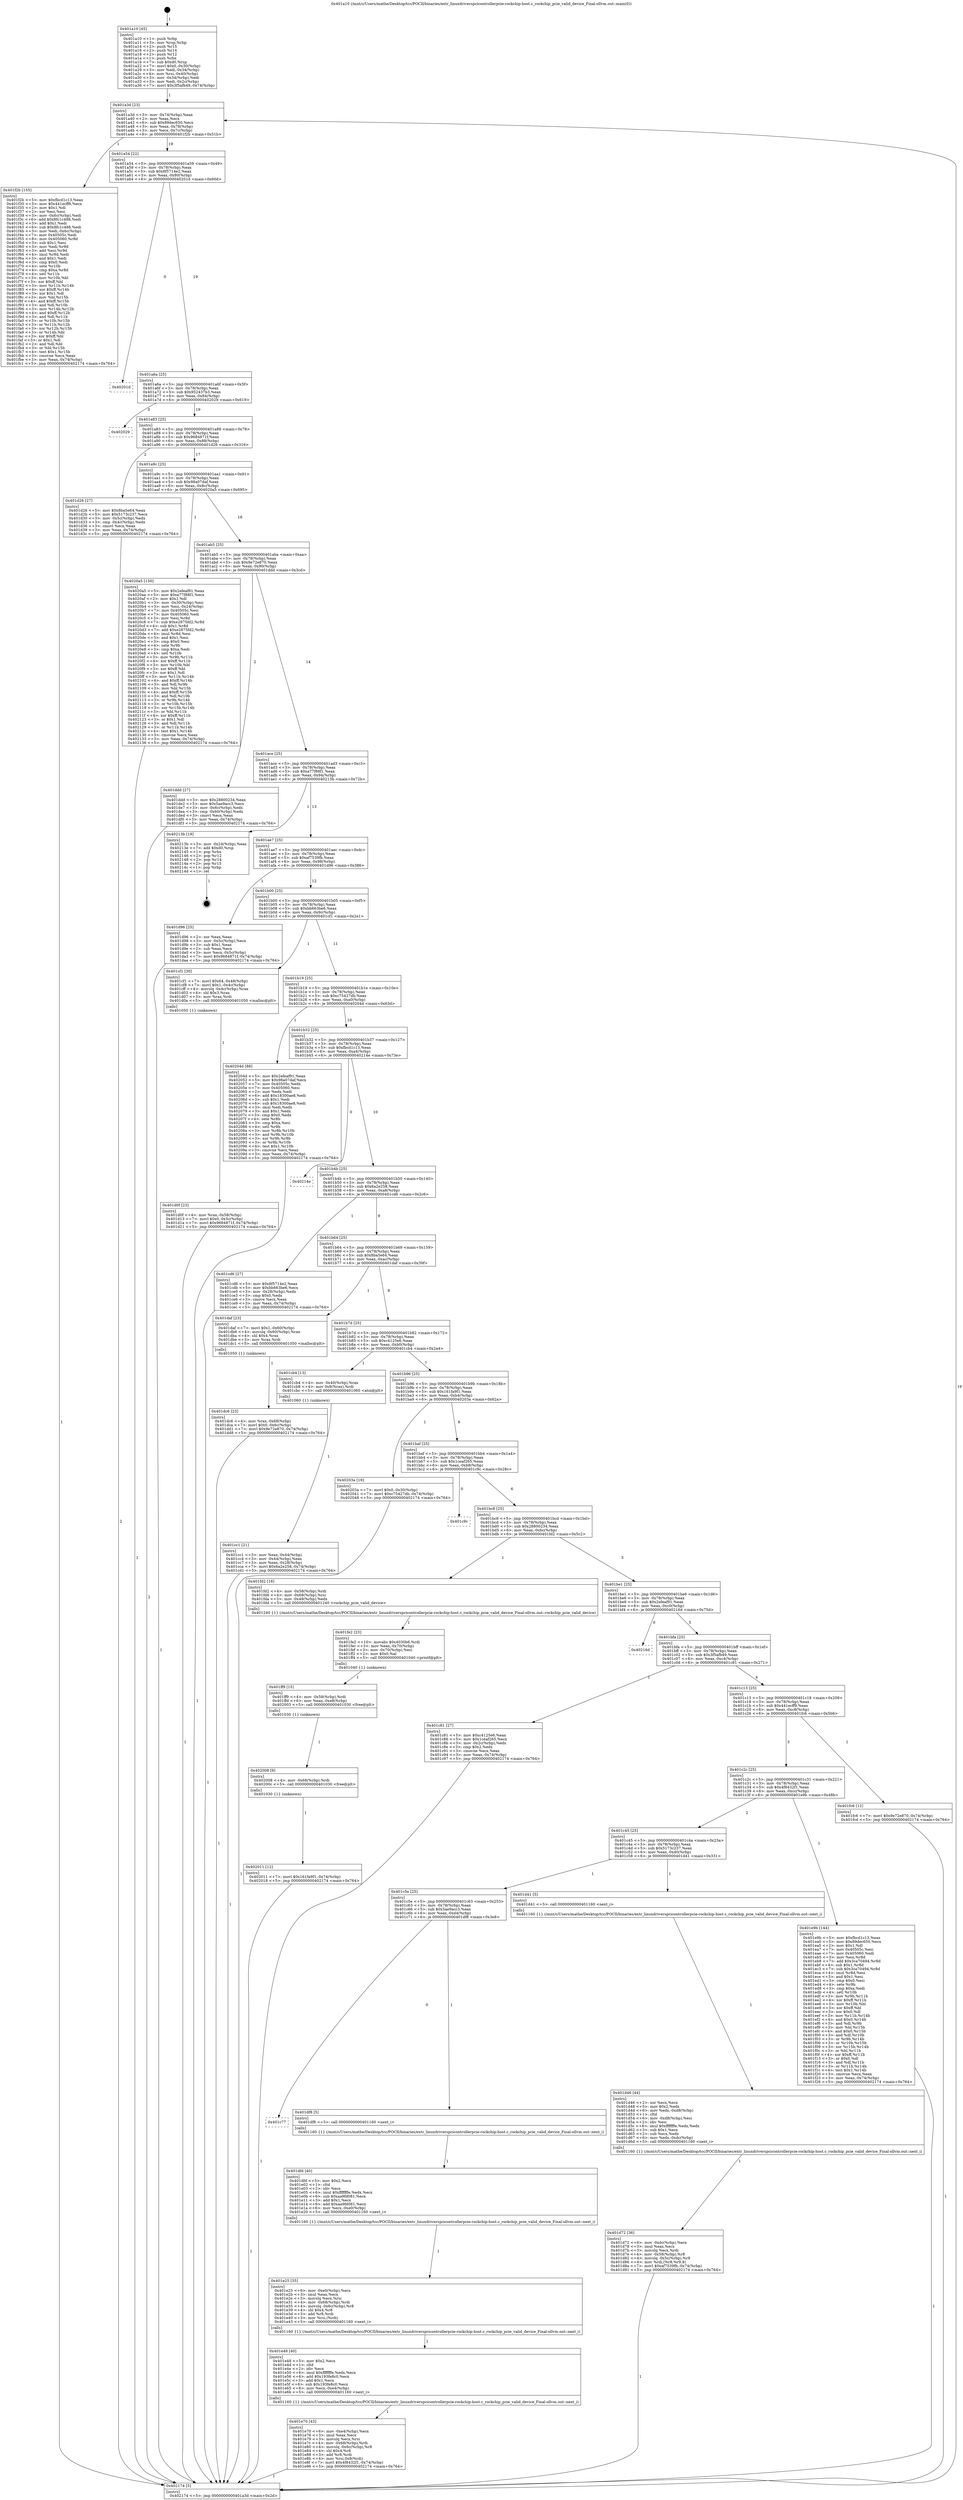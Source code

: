 digraph "0x401a10" {
  label = "0x401a10 (/mnt/c/Users/mathe/Desktop/tcc/POCII/binaries/extr_linuxdriverspcicontrollerpcie-rockchip-host.c_rockchip_pcie_valid_device_Final-ollvm.out::main(0))"
  labelloc = "t"
  node[shape=record]

  Entry [label="",width=0.3,height=0.3,shape=circle,fillcolor=black,style=filled]
  "0x401a3d" [label="{
     0x401a3d [23]\l
     | [instrs]\l
     &nbsp;&nbsp;0x401a3d \<+3\>: mov -0x74(%rbp),%eax\l
     &nbsp;&nbsp;0x401a40 \<+2\>: mov %eax,%ecx\l
     &nbsp;&nbsp;0x401a42 \<+6\>: sub $0x89dec650,%ecx\l
     &nbsp;&nbsp;0x401a48 \<+3\>: mov %eax,-0x78(%rbp)\l
     &nbsp;&nbsp;0x401a4b \<+3\>: mov %ecx,-0x7c(%rbp)\l
     &nbsp;&nbsp;0x401a4e \<+6\>: je 0000000000401f2b \<main+0x51b\>\l
  }"]
  "0x401f2b" [label="{
     0x401f2b [155]\l
     | [instrs]\l
     &nbsp;&nbsp;0x401f2b \<+5\>: mov $0xfbcd1c13,%eax\l
     &nbsp;&nbsp;0x401f30 \<+5\>: mov $0x441ecff9,%ecx\l
     &nbsp;&nbsp;0x401f35 \<+2\>: mov $0x1,%dl\l
     &nbsp;&nbsp;0x401f37 \<+2\>: xor %esi,%esi\l
     &nbsp;&nbsp;0x401f39 \<+3\>: mov -0x6c(%rbp),%edi\l
     &nbsp;&nbsp;0x401f3c \<+6\>: add $0x8fc1c488,%edi\l
     &nbsp;&nbsp;0x401f42 \<+3\>: add $0x1,%edi\l
     &nbsp;&nbsp;0x401f45 \<+6\>: sub $0x8fc1c488,%edi\l
     &nbsp;&nbsp;0x401f4b \<+3\>: mov %edi,-0x6c(%rbp)\l
     &nbsp;&nbsp;0x401f4e \<+7\>: mov 0x40505c,%edi\l
     &nbsp;&nbsp;0x401f55 \<+8\>: mov 0x405060,%r8d\l
     &nbsp;&nbsp;0x401f5d \<+3\>: sub $0x1,%esi\l
     &nbsp;&nbsp;0x401f60 \<+3\>: mov %edi,%r9d\l
     &nbsp;&nbsp;0x401f63 \<+3\>: add %esi,%r9d\l
     &nbsp;&nbsp;0x401f66 \<+4\>: imul %r9d,%edi\l
     &nbsp;&nbsp;0x401f6a \<+3\>: and $0x1,%edi\l
     &nbsp;&nbsp;0x401f6d \<+3\>: cmp $0x0,%edi\l
     &nbsp;&nbsp;0x401f70 \<+4\>: sete %r10b\l
     &nbsp;&nbsp;0x401f74 \<+4\>: cmp $0xa,%r8d\l
     &nbsp;&nbsp;0x401f78 \<+4\>: setl %r11b\l
     &nbsp;&nbsp;0x401f7c \<+3\>: mov %r10b,%bl\l
     &nbsp;&nbsp;0x401f7f \<+3\>: xor $0xff,%bl\l
     &nbsp;&nbsp;0x401f82 \<+3\>: mov %r11b,%r14b\l
     &nbsp;&nbsp;0x401f85 \<+4\>: xor $0xff,%r14b\l
     &nbsp;&nbsp;0x401f89 \<+3\>: xor $0x1,%dl\l
     &nbsp;&nbsp;0x401f8c \<+3\>: mov %bl,%r15b\l
     &nbsp;&nbsp;0x401f8f \<+4\>: and $0xff,%r15b\l
     &nbsp;&nbsp;0x401f93 \<+3\>: and %dl,%r10b\l
     &nbsp;&nbsp;0x401f96 \<+3\>: mov %r14b,%r12b\l
     &nbsp;&nbsp;0x401f99 \<+4\>: and $0xff,%r12b\l
     &nbsp;&nbsp;0x401f9d \<+3\>: and %dl,%r11b\l
     &nbsp;&nbsp;0x401fa0 \<+3\>: or %r10b,%r15b\l
     &nbsp;&nbsp;0x401fa3 \<+3\>: or %r11b,%r12b\l
     &nbsp;&nbsp;0x401fa6 \<+3\>: xor %r12b,%r15b\l
     &nbsp;&nbsp;0x401fa9 \<+3\>: or %r14b,%bl\l
     &nbsp;&nbsp;0x401fac \<+3\>: xor $0xff,%bl\l
     &nbsp;&nbsp;0x401faf \<+3\>: or $0x1,%dl\l
     &nbsp;&nbsp;0x401fb2 \<+2\>: and %dl,%bl\l
     &nbsp;&nbsp;0x401fb4 \<+3\>: or %bl,%r15b\l
     &nbsp;&nbsp;0x401fb7 \<+4\>: test $0x1,%r15b\l
     &nbsp;&nbsp;0x401fbb \<+3\>: cmovne %ecx,%eax\l
     &nbsp;&nbsp;0x401fbe \<+3\>: mov %eax,-0x74(%rbp)\l
     &nbsp;&nbsp;0x401fc1 \<+5\>: jmp 0000000000402174 \<main+0x764\>\l
  }"]
  "0x401a54" [label="{
     0x401a54 [22]\l
     | [instrs]\l
     &nbsp;&nbsp;0x401a54 \<+5\>: jmp 0000000000401a59 \<main+0x49\>\l
     &nbsp;&nbsp;0x401a59 \<+3\>: mov -0x78(%rbp),%eax\l
     &nbsp;&nbsp;0x401a5c \<+5\>: sub $0x8f5714e2,%eax\l
     &nbsp;&nbsp;0x401a61 \<+3\>: mov %eax,-0x80(%rbp)\l
     &nbsp;&nbsp;0x401a64 \<+6\>: je 000000000040201d \<main+0x60d\>\l
  }"]
  Exit [label="",width=0.3,height=0.3,shape=circle,fillcolor=black,style=filled,peripheries=2]
  "0x40201d" [label="{
     0x40201d\l
  }", style=dashed]
  "0x401a6a" [label="{
     0x401a6a [25]\l
     | [instrs]\l
     &nbsp;&nbsp;0x401a6a \<+5\>: jmp 0000000000401a6f \<main+0x5f\>\l
     &nbsp;&nbsp;0x401a6f \<+3\>: mov -0x78(%rbp),%eax\l
     &nbsp;&nbsp;0x401a72 \<+5\>: sub $0x952437b3,%eax\l
     &nbsp;&nbsp;0x401a77 \<+6\>: mov %eax,-0x84(%rbp)\l
     &nbsp;&nbsp;0x401a7d \<+6\>: je 0000000000402029 \<main+0x619\>\l
  }"]
  "0x402011" [label="{
     0x402011 [12]\l
     | [instrs]\l
     &nbsp;&nbsp;0x402011 \<+7\>: movl $0x161fa9f1,-0x74(%rbp)\l
     &nbsp;&nbsp;0x402018 \<+5\>: jmp 0000000000402174 \<main+0x764\>\l
  }"]
  "0x402029" [label="{
     0x402029\l
  }", style=dashed]
  "0x401a83" [label="{
     0x401a83 [25]\l
     | [instrs]\l
     &nbsp;&nbsp;0x401a83 \<+5\>: jmp 0000000000401a88 \<main+0x78\>\l
     &nbsp;&nbsp;0x401a88 \<+3\>: mov -0x78(%rbp),%eax\l
     &nbsp;&nbsp;0x401a8b \<+5\>: sub $0x9684871f,%eax\l
     &nbsp;&nbsp;0x401a90 \<+6\>: mov %eax,-0x88(%rbp)\l
     &nbsp;&nbsp;0x401a96 \<+6\>: je 0000000000401d26 \<main+0x316\>\l
  }"]
  "0x402008" [label="{
     0x402008 [9]\l
     | [instrs]\l
     &nbsp;&nbsp;0x402008 \<+4\>: mov -0x68(%rbp),%rdi\l
     &nbsp;&nbsp;0x40200c \<+5\>: call 0000000000401030 \<free@plt\>\l
     | [calls]\l
     &nbsp;&nbsp;0x401030 \{1\} (unknown)\l
  }"]
  "0x401d26" [label="{
     0x401d26 [27]\l
     | [instrs]\l
     &nbsp;&nbsp;0x401d26 \<+5\>: mov $0x8ba5e64,%eax\l
     &nbsp;&nbsp;0x401d2b \<+5\>: mov $0x5173c237,%ecx\l
     &nbsp;&nbsp;0x401d30 \<+3\>: mov -0x5c(%rbp),%edx\l
     &nbsp;&nbsp;0x401d33 \<+3\>: cmp -0x4c(%rbp),%edx\l
     &nbsp;&nbsp;0x401d36 \<+3\>: cmovl %ecx,%eax\l
     &nbsp;&nbsp;0x401d39 \<+3\>: mov %eax,-0x74(%rbp)\l
     &nbsp;&nbsp;0x401d3c \<+5\>: jmp 0000000000402174 \<main+0x764\>\l
  }"]
  "0x401a9c" [label="{
     0x401a9c [25]\l
     | [instrs]\l
     &nbsp;&nbsp;0x401a9c \<+5\>: jmp 0000000000401aa1 \<main+0x91\>\l
     &nbsp;&nbsp;0x401aa1 \<+3\>: mov -0x78(%rbp),%eax\l
     &nbsp;&nbsp;0x401aa4 \<+5\>: sub $0x98a07daf,%eax\l
     &nbsp;&nbsp;0x401aa9 \<+6\>: mov %eax,-0x8c(%rbp)\l
     &nbsp;&nbsp;0x401aaf \<+6\>: je 00000000004020a5 \<main+0x695\>\l
  }"]
  "0x401ff9" [label="{
     0x401ff9 [15]\l
     | [instrs]\l
     &nbsp;&nbsp;0x401ff9 \<+4\>: mov -0x58(%rbp),%rdi\l
     &nbsp;&nbsp;0x401ffd \<+6\>: mov %eax,-0xe8(%rbp)\l
     &nbsp;&nbsp;0x402003 \<+5\>: call 0000000000401030 \<free@plt\>\l
     | [calls]\l
     &nbsp;&nbsp;0x401030 \{1\} (unknown)\l
  }"]
  "0x4020a5" [label="{
     0x4020a5 [150]\l
     | [instrs]\l
     &nbsp;&nbsp;0x4020a5 \<+5\>: mov $0x2efeaf91,%eax\l
     &nbsp;&nbsp;0x4020aa \<+5\>: mov $0xa77f88f1,%ecx\l
     &nbsp;&nbsp;0x4020af \<+2\>: mov $0x1,%dl\l
     &nbsp;&nbsp;0x4020b1 \<+3\>: mov -0x30(%rbp),%esi\l
     &nbsp;&nbsp;0x4020b4 \<+3\>: mov %esi,-0x24(%rbp)\l
     &nbsp;&nbsp;0x4020b7 \<+7\>: mov 0x40505c,%esi\l
     &nbsp;&nbsp;0x4020be \<+7\>: mov 0x405060,%edi\l
     &nbsp;&nbsp;0x4020c5 \<+3\>: mov %esi,%r8d\l
     &nbsp;&nbsp;0x4020c8 \<+7\>: sub $0xe2875fd2,%r8d\l
     &nbsp;&nbsp;0x4020cf \<+4\>: sub $0x1,%r8d\l
     &nbsp;&nbsp;0x4020d3 \<+7\>: add $0xe2875fd2,%r8d\l
     &nbsp;&nbsp;0x4020da \<+4\>: imul %r8d,%esi\l
     &nbsp;&nbsp;0x4020de \<+3\>: and $0x1,%esi\l
     &nbsp;&nbsp;0x4020e1 \<+3\>: cmp $0x0,%esi\l
     &nbsp;&nbsp;0x4020e4 \<+4\>: sete %r9b\l
     &nbsp;&nbsp;0x4020e8 \<+3\>: cmp $0xa,%edi\l
     &nbsp;&nbsp;0x4020eb \<+4\>: setl %r10b\l
     &nbsp;&nbsp;0x4020ef \<+3\>: mov %r9b,%r11b\l
     &nbsp;&nbsp;0x4020f2 \<+4\>: xor $0xff,%r11b\l
     &nbsp;&nbsp;0x4020f6 \<+3\>: mov %r10b,%bl\l
     &nbsp;&nbsp;0x4020f9 \<+3\>: xor $0xff,%bl\l
     &nbsp;&nbsp;0x4020fc \<+3\>: xor $0x1,%dl\l
     &nbsp;&nbsp;0x4020ff \<+3\>: mov %r11b,%r14b\l
     &nbsp;&nbsp;0x402102 \<+4\>: and $0xff,%r14b\l
     &nbsp;&nbsp;0x402106 \<+3\>: and %dl,%r9b\l
     &nbsp;&nbsp;0x402109 \<+3\>: mov %bl,%r15b\l
     &nbsp;&nbsp;0x40210c \<+4\>: and $0xff,%r15b\l
     &nbsp;&nbsp;0x402110 \<+3\>: and %dl,%r10b\l
     &nbsp;&nbsp;0x402113 \<+3\>: or %r9b,%r14b\l
     &nbsp;&nbsp;0x402116 \<+3\>: or %r10b,%r15b\l
     &nbsp;&nbsp;0x402119 \<+3\>: xor %r15b,%r14b\l
     &nbsp;&nbsp;0x40211c \<+3\>: or %bl,%r11b\l
     &nbsp;&nbsp;0x40211f \<+4\>: xor $0xff,%r11b\l
     &nbsp;&nbsp;0x402123 \<+3\>: or $0x1,%dl\l
     &nbsp;&nbsp;0x402126 \<+3\>: and %dl,%r11b\l
     &nbsp;&nbsp;0x402129 \<+3\>: or %r11b,%r14b\l
     &nbsp;&nbsp;0x40212c \<+4\>: test $0x1,%r14b\l
     &nbsp;&nbsp;0x402130 \<+3\>: cmovne %ecx,%eax\l
     &nbsp;&nbsp;0x402133 \<+3\>: mov %eax,-0x74(%rbp)\l
     &nbsp;&nbsp;0x402136 \<+5\>: jmp 0000000000402174 \<main+0x764\>\l
  }"]
  "0x401ab5" [label="{
     0x401ab5 [25]\l
     | [instrs]\l
     &nbsp;&nbsp;0x401ab5 \<+5\>: jmp 0000000000401aba \<main+0xaa\>\l
     &nbsp;&nbsp;0x401aba \<+3\>: mov -0x78(%rbp),%eax\l
     &nbsp;&nbsp;0x401abd \<+5\>: sub $0x9e72e870,%eax\l
     &nbsp;&nbsp;0x401ac2 \<+6\>: mov %eax,-0x90(%rbp)\l
     &nbsp;&nbsp;0x401ac8 \<+6\>: je 0000000000401ddd \<main+0x3cd\>\l
  }"]
  "0x401fe2" [label="{
     0x401fe2 [23]\l
     | [instrs]\l
     &nbsp;&nbsp;0x401fe2 \<+10\>: movabs $0x4030b6,%rdi\l
     &nbsp;&nbsp;0x401fec \<+3\>: mov %eax,-0x70(%rbp)\l
     &nbsp;&nbsp;0x401fef \<+3\>: mov -0x70(%rbp),%esi\l
     &nbsp;&nbsp;0x401ff2 \<+2\>: mov $0x0,%al\l
     &nbsp;&nbsp;0x401ff4 \<+5\>: call 0000000000401040 \<printf@plt\>\l
     | [calls]\l
     &nbsp;&nbsp;0x401040 \{1\} (unknown)\l
  }"]
  "0x401ddd" [label="{
     0x401ddd [27]\l
     | [instrs]\l
     &nbsp;&nbsp;0x401ddd \<+5\>: mov $0x28800234,%eax\l
     &nbsp;&nbsp;0x401de2 \<+5\>: mov $0x5ae9acc3,%ecx\l
     &nbsp;&nbsp;0x401de7 \<+3\>: mov -0x6c(%rbp),%edx\l
     &nbsp;&nbsp;0x401dea \<+3\>: cmp -0x60(%rbp),%edx\l
     &nbsp;&nbsp;0x401ded \<+3\>: cmovl %ecx,%eax\l
     &nbsp;&nbsp;0x401df0 \<+3\>: mov %eax,-0x74(%rbp)\l
     &nbsp;&nbsp;0x401df3 \<+5\>: jmp 0000000000402174 \<main+0x764\>\l
  }"]
  "0x401ace" [label="{
     0x401ace [25]\l
     | [instrs]\l
     &nbsp;&nbsp;0x401ace \<+5\>: jmp 0000000000401ad3 \<main+0xc3\>\l
     &nbsp;&nbsp;0x401ad3 \<+3\>: mov -0x78(%rbp),%eax\l
     &nbsp;&nbsp;0x401ad6 \<+5\>: sub $0xa77f88f1,%eax\l
     &nbsp;&nbsp;0x401adb \<+6\>: mov %eax,-0x94(%rbp)\l
     &nbsp;&nbsp;0x401ae1 \<+6\>: je 000000000040213b \<main+0x72b\>\l
  }"]
  "0x401e70" [label="{
     0x401e70 [43]\l
     | [instrs]\l
     &nbsp;&nbsp;0x401e70 \<+6\>: mov -0xe4(%rbp),%ecx\l
     &nbsp;&nbsp;0x401e76 \<+3\>: imul %eax,%ecx\l
     &nbsp;&nbsp;0x401e79 \<+3\>: movslq %ecx,%rsi\l
     &nbsp;&nbsp;0x401e7c \<+4\>: mov -0x68(%rbp),%rdi\l
     &nbsp;&nbsp;0x401e80 \<+4\>: movslq -0x6c(%rbp),%r8\l
     &nbsp;&nbsp;0x401e84 \<+4\>: shl $0x4,%r8\l
     &nbsp;&nbsp;0x401e88 \<+3\>: add %r8,%rdi\l
     &nbsp;&nbsp;0x401e8b \<+4\>: mov %rsi,0x8(%rdi)\l
     &nbsp;&nbsp;0x401e8f \<+7\>: movl $0x4f8432f1,-0x74(%rbp)\l
     &nbsp;&nbsp;0x401e96 \<+5\>: jmp 0000000000402174 \<main+0x764\>\l
  }"]
  "0x40213b" [label="{
     0x40213b [19]\l
     | [instrs]\l
     &nbsp;&nbsp;0x40213b \<+3\>: mov -0x24(%rbp),%eax\l
     &nbsp;&nbsp;0x40213e \<+7\>: add $0xd0,%rsp\l
     &nbsp;&nbsp;0x402145 \<+1\>: pop %rbx\l
     &nbsp;&nbsp;0x402146 \<+2\>: pop %r12\l
     &nbsp;&nbsp;0x402148 \<+2\>: pop %r14\l
     &nbsp;&nbsp;0x40214a \<+2\>: pop %r15\l
     &nbsp;&nbsp;0x40214c \<+1\>: pop %rbp\l
     &nbsp;&nbsp;0x40214d \<+1\>: ret\l
  }"]
  "0x401ae7" [label="{
     0x401ae7 [25]\l
     | [instrs]\l
     &nbsp;&nbsp;0x401ae7 \<+5\>: jmp 0000000000401aec \<main+0xdc\>\l
     &nbsp;&nbsp;0x401aec \<+3\>: mov -0x78(%rbp),%eax\l
     &nbsp;&nbsp;0x401aef \<+5\>: sub $0xaf7539fb,%eax\l
     &nbsp;&nbsp;0x401af4 \<+6\>: mov %eax,-0x98(%rbp)\l
     &nbsp;&nbsp;0x401afa \<+6\>: je 0000000000401d96 \<main+0x386\>\l
  }"]
  "0x401e48" [label="{
     0x401e48 [40]\l
     | [instrs]\l
     &nbsp;&nbsp;0x401e48 \<+5\>: mov $0x2,%ecx\l
     &nbsp;&nbsp;0x401e4d \<+1\>: cltd\l
     &nbsp;&nbsp;0x401e4e \<+2\>: idiv %ecx\l
     &nbsp;&nbsp;0x401e50 \<+6\>: imul $0xfffffffe,%edx,%ecx\l
     &nbsp;&nbsp;0x401e56 \<+6\>: add $0x193fe8c0,%ecx\l
     &nbsp;&nbsp;0x401e5c \<+3\>: add $0x1,%ecx\l
     &nbsp;&nbsp;0x401e5f \<+6\>: sub $0x193fe8c0,%ecx\l
     &nbsp;&nbsp;0x401e65 \<+6\>: mov %ecx,-0xe4(%rbp)\l
     &nbsp;&nbsp;0x401e6b \<+5\>: call 0000000000401160 \<next_i\>\l
     | [calls]\l
     &nbsp;&nbsp;0x401160 \{1\} (/mnt/c/Users/mathe/Desktop/tcc/POCII/binaries/extr_linuxdriverspcicontrollerpcie-rockchip-host.c_rockchip_pcie_valid_device_Final-ollvm.out::next_i)\l
  }"]
  "0x401d96" [label="{
     0x401d96 [25]\l
     | [instrs]\l
     &nbsp;&nbsp;0x401d96 \<+2\>: xor %eax,%eax\l
     &nbsp;&nbsp;0x401d98 \<+3\>: mov -0x5c(%rbp),%ecx\l
     &nbsp;&nbsp;0x401d9b \<+3\>: sub $0x1,%eax\l
     &nbsp;&nbsp;0x401d9e \<+2\>: sub %eax,%ecx\l
     &nbsp;&nbsp;0x401da0 \<+3\>: mov %ecx,-0x5c(%rbp)\l
     &nbsp;&nbsp;0x401da3 \<+7\>: movl $0x9684871f,-0x74(%rbp)\l
     &nbsp;&nbsp;0x401daa \<+5\>: jmp 0000000000402174 \<main+0x764\>\l
  }"]
  "0x401b00" [label="{
     0x401b00 [25]\l
     | [instrs]\l
     &nbsp;&nbsp;0x401b00 \<+5\>: jmp 0000000000401b05 \<main+0xf5\>\l
     &nbsp;&nbsp;0x401b05 \<+3\>: mov -0x78(%rbp),%eax\l
     &nbsp;&nbsp;0x401b08 \<+5\>: sub $0xbb663be6,%eax\l
     &nbsp;&nbsp;0x401b0d \<+6\>: mov %eax,-0x9c(%rbp)\l
     &nbsp;&nbsp;0x401b13 \<+6\>: je 0000000000401cf1 \<main+0x2e1\>\l
  }"]
  "0x401e25" [label="{
     0x401e25 [35]\l
     | [instrs]\l
     &nbsp;&nbsp;0x401e25 \<+6\>: mov -0xe0(%rbp),%ecx\l
     &nbsp;&nbsp;0x401e2b \<+3\>: imul %eax,%ecx\l
     &nbsp;&nbsp;0x401e2e \<+3\>: movslq %ecx,%rsi\l
     &nbsp;&nbsp;0x401e31 \<+4\>: mov -0x68(%rbp),%rdi\l
     &nbsp;&nbsp;0x401e35 \<+4\>: movslq -0x6c(%rbp),%r8\l
     &nbsp;&nbsp;0x401e39 \<+4\>: shl $0x4,%r8\l
     &nbsp;&nbsp;0x401e3d \<+3\>: add %r8,%rdi\l
     &nbsp;&nbsp;0x401e40 \<+3\>: mov %rsi,(%rdi)\l
     &nbsp;&nbsp;0x401e43 \<+5\>: call 0000000000401160 \<next_i\>\l
     | [calls]\l
     &nbsp;&nbsp;0x401160 \{1\} (/mnt/c/Users/mathe/Desktop/tcc/POCII/binaries/extr_linuxdriverspcicontrollerpcie-rockchip-host.c_rockchip_pcie_valid_device_Final-ollvm.out::next_i)\l
  }"]
  "0x401cf1" [label="{
     0x401cf1 [30]\l
     | [instrs]\l
     &nbsp;&nbsp;0x401cf1 \<+7\>: movl $0x64,-0x48(%rbp)\l
     &nbsp;&nbsp;0x401cf8 \<+7\>: movl $0x1,-0x4c(%rbp)\l
     &nbsp;&nbsp;0x401cff \<+4\>: movslq -0x4c(%rbp),%rax\l
     &nbsp;&nbsp;0x401d03 \<+4\>: shl $0x3,%rax\l
     &nbsp;&nbsp;0x401d07 \<+3\>: mov %rax,%rdi\l
     &nbsp;&nbsp;0x401d0a \<+5\>: call 0000000000401050 \<malloc@plt\>\l
     | [calls]\l
     &nbsp;&nbsp;0x401050 \{1\} (unknown)\l
  }"]
  "0x401b19" [label="{
     0x401b19 [25]\l
     | [instrs]\l
     &nbsp;&nbsp;0x401b19 \<+5\>: jmp 0000000000401b1e \<main+0x10e\>\l
     &nbsp;&nbsp;0x401b1e \<+3\>: mov -0x78(%rbp),%eax\l
     &nbsp;&nbsp;0x401b21 \<+5\>: sub $0xc75427db,%eax\l
     &nbsp;&nbsp;0x401b26 \<+6\>: mov %eax,-0xa0(%rbp)\l
     &nbsp;&nbsp;0x401b2c \<+6\>: je 000000000040204d \<main+0x63d\>\l
  }"]
  "0x401dfd" [label="{
     0x401dfd [40]\l
     | [instrs]\l
     &nbsp;&nbsp;0x401dfd \<+5\>: mov $0x2,%ecx\l
     &nbsp;&nbsp;0x401e02 \<+1\>: cltd\l
     &nbsp;&nbsp;0x401e03 \<+2\>: idiv %ecx\l
     &nbsp;&nbsp;0x401e05 \<+6\>: imul $0xfffffffe,%edx,%ecx\l
     &nbsp;&nbsp;0x401e0b \<+6\>: sub $0xaa9fd081,%ecx\l
     &nbsp;&nbsp;0x401e11 \<+3\>: add $0x1,%ecx\l
     &nbsp;&nbsp;0x401e14 \<+6\>: add $0xaa9fd081,%ecx\l
     &nbsp;&nbsp;0x401e1a \<+6\>: mov %ecx,-0xe0(%rbp)\l
     &nbsp;&nbsp;0x401e20 \<+5\>: call 0000000000401160 \<next_i\>\l
     | [calls]\l
     &nbsp;&nbsp;0x401160 \{1\} (/mnt/c/Users/mathe/Desktop/tcc/POCII/binaries/extr_linuxdriverspcicontrollerpcie-rockchip-host.c_rockchip_pcie_valid_device_Final-ollvm.out::next_i)\l
  }"]
  "0x40204d" [label="{
     0x40204d [88]\l
     | [instrs]\l
     &nbsp;&nbsp;0x40204d \<+5\>: mov $0x2efeaf91,%eax\l
     &nbsp;&nbsp;0x402052 \<+5\>: mov $0x98a07daf,%ecx\l
     &nbsp;&nbsp;0x402057 \<+7\>: mov 0x40505c,%edx\l
     &nbsp;&nbsp;0x40205e \<+7\>: mov 0x405060,%esi\l
     &nbsp;&nbsp;0x402065 \<+2\>: mov %edx,%edi\l
     &nbsp;&nbsp;0x402067 \<+6\>: add $0x18300ae8,%edi\l
     &nbsp;&nbsp;0x40206d \<+3\>: sub $0x1,%edi\l
     &nbsp;&nbsp;0x402070 \<+6\>: sub $0x18300ae8,%edi\l
     &nbsp;&nbsp;0x402076 \<+3\>: imul %edi,%edx\l
     &nbsp;&nbsp;0x402079 \<+3\>: and $0x1,%edx\l
     &nbsp;&nbsp;0x40207c \<+3\>: cmp $0x0,%edx\l
     &nbsp;&nbsp;0x40207f \<+4\>: sete %r8b\l
     &nbsp;&nbsp;0x402083 \<+3\>: cmp $0xa,%esi\l
     &nbsp;&nbsp;0x402086 \<+4\>: setl %r9b\l
     &nbsp;&nbsp;0x40208a \<+3\>: mov %r8b,%r10b\l
     &nbsp;&nbsp;0x40208d \<+3\>: and %r9b,%r10b\l
     &nbsp;&nbsp;0x402090 \<+3\>: xor %r9b,%r8b\l
     &nbsp;&nbsp;0x402093 \<+3\>: or %r8b,%r10b\l
     &nbsp;&nbsp;0x402096 \<+4\>: test $0x1,%r10b\l
     &nbsp;&nbsp;0x40209a \<+3\>: cmovne %ecx,%eax\l
     &nbsp;&nbsp;0x40209d \<+3\>: mov %eax,-0x74(%rbp)\l
     &nbsp;&nbsp;0x4020a0 \<+5\>: jmp 0000000000402174 \<main+0x764\>\l
  }"]
  "0x401b32" [label="{
     0x401b32 [25]\l
     | [instrs]\l
     &nbsp;&nbsp;0x401b32 \<+5\>: jmp 0000000000401b37 \<main+0x127\>\l
     &nbsp;&nbsp;0x401b37 \<+3\>: mov -0x78(%rbp),%eax\l
     &nbsp;&nbsp;0x401b3a \<+5\>: sub $0xfbcd1c13,%eax\l
     &nbsp;&nbsp;0x401b3f \<+6\>: mov %eax,-0xa4(%rbp)\l
     &nbsp;&nbsp;0x401b45 \<+6\>: je 000000000040214e \<main+0x73e\>\l
  }"]
  "0x401c77" [label="{
     0x401c77\l
  }", style=dashed]
  "0x40214e" [label="{
     0x40214e\l
  }", style=dashed]
  "0x401b4b" [label="{
     0x401b4b [25]\l
     | [instrs]\l
     &nbsp;&nbsp;0x401b4b \<+5\>: jmp 0000000000401b50 \<main+0x140\>\l
     &nbsp;&nbsp;0x401b50 \<+3\>: mov -0x78(%rbp),%eax\l
     &nbsp;&nbsp;0x401b53 \<+5\>: sub $0x6a2e258,%eax\l
     &nbsp;&nbsp;0x401b58 \<+6\>: mov %eax,-0xa8(%rbp)\l
     &nbsp;&nbsp;0x401b5e \<+6\>: je 0000000000401cd6 \<main+0x2c6\>\l
  }"]
  "0x401df8" [label="{
     0x401df8 [5]\l
     | [instrs]\l
     &nbsp;&nbsp;0x401df8 \<+5\>: call 0000000000401160 \<next_i\>\l
     | [calls]\l
     &nbsp;&nbsp;0x401160 \{1\} (/mnt/c/Users/mathe/Desktop/tcc/POCII/binaries/extr_linuxdriverspcicontrollerpcie-rockchip-host.c_rockchip_pcie_valid_device_Final-ollvm.out::next_i)\l
  }"]
  "0x401cd6" [label="{
     0x401cd6 [27]\l
     | [instrs]\l
     &nbsp;&nbsp;0x401cd6 \<+5\>: mov $0x8f5714e2,%eax\l
     &nbsp;&nbsp;0x401cdb \<+5\>: mov $0xbb663be6,%ecx\l
     &nbsp;&nbsp;0x401ce0 \<+3\>: mov -0x28(%rbp),%edx\l
     &nbsp;&nbsp;0x401ce3 \<+3\>: cmp $0x0,%edx\l
     &nbsp;&nbsp;0x401ce6 \<+3\>: cmove %ecx,%eax\l
     &nbsp;&nbsp;0x401ce9 \<+3\>: mov %eax,-0x74(%rbp)\l
     &nbsp;&nbsp;0x401cec \<+5\>: jmp 0000000000402174 \<main+0x764\>\l
  }"]
  "0x401b64" [label="{
     0x401b64 [25]\l
     | [instrs]\l
     &nbsp;&nbsp;0x401b64 \<+5\>: jmp 0000000000401b69 \<main+0x159\>\l
     &nbsp;&nbsp;0x401b69 \<+3\>: mov -0x78(%rbp),%eax\l
     &nbsp;&nbsp;0x401b6c \<+5\>: sub $0x8ba5e64,%eax\l
     &nbsp;&nbsp;0x401b71 \<+6\>: mov %eax,-0xac(%rbp)\l
     &nbsp;&nbsp;0x401b77 \<+6\>: je 0000000000401daf \<main+0x39f\>\l
  }"]
  "0x401dc6" [label="{
     0x401dc6 [23]\l
     | [instrs]\l
     &nbsp;&nbsp;0x401dc6 \<+4\>: mov %rax,-0x68(%rbp)\l
     &nbsp;&nbsp;0x401dca \<+7\>: movl $0x0,-0x6c(%rbp)\l
     &nbsp;&nbsp;0x401dd1 \<+7\>: movl $0x9e72e870,-0x74(%rbp)\l
     &nbsp;&nbsp;0x401dd8 \<+5\>: jmp 0000000000402174 \<main+0x764\>\l
  }"]
  "0x401daf" [label="{
     0x401daf [23]\l
     | [instrs]\l
     &nbsp;&nbsp;0x401daf \<+7\>: movl $0x1,-0x60(%rbp)\l
     &nbsp;&nbsp;0x401db6 \<+4\>: movslq -0x60(%rbp),%rax\l
     &nbsp;&nbsp;0x401dba \<+4\>: shl $0x4,%rax\l
     &nbsp;&nbsp;0x401dbe \<+3\>: mov %rax,%rdi\l
     &nbsp;&nbsp;0x401dc1 \<+5\>: call 0000000000401050 \<malloc@plt\>\l
     | [calls]\l
     &nbsp;&nbsp;0x401050 \{1\} (unknown)\l
  }"]
  "0x401b7d" [label="{
     0x401b7d [25]\l
     | [instrs]\l
     &nbsp;&nbsp;0x401b7d \<+5\>: jmp 0000000000401b82 \<main+0x172\>\l
     &nbsp;&nbsp;0x401b82 \<+3\>: mov -0x78(%rbp),%eax\l
     &nbsp;&nbsp;0x401b85 \<+5\>: sub $0xc4125e6,%eax\l
     &nbsp;&nbsp;0x401b8a \<+6\>: mov %eax,-0xb0(%rbp)\l
     &nbsp;&nbsp;0x401b90 \<+6\>: je 0000000000401cb4 \<main+0x2a4\>\l
  }"]
  "0x401d72" [label="{
     0x401d72 [36]\l
     | [instrs]\l
     &nbsp;&nbsp;0x401d72 \<+6\>: mov -0xdc(%rbp),%ecx\l
     &nbsp;&nbsp;0x401d78 \<+3\>: imul %eax,%ecx\l
     &nbsp;&nbsp;0x401d7b \<+3\>: movslq %ecx,%rdi\l
     &nbsp;&nbsp;0x401d7e \<+4\>: mov -0x58(%rbp),%r8\l
     &nbsp;&nbsp;0x401d82 \<+4\>: movslq -0x5c(%rbp),%r9\l
     &nbsp;&nbsp;0x401d86 \<+4\>: mov %rdi,(%r8,%r9,8)\l
     &nbsp;&nbsp;0x401d8a \<+7\>: movl $0xaf7539fb,-0x74(%rbp)\l
     &nbsp;&nbsp;0x401d91 \<+5\>: jmp 0000000000402174 \<main+0x764\>\l
  }"]
  "0x401cb4" [label="{
     0x401cb4 [13]\l
     | [instrs]\l
     &nbsp;&nbsp;0x401cb4 \<+4\>: mov -0x40(%rbp),%rax\l
     &nbsp;&nbsp;0x401cb8 \<+4\>: mov 0x8(%rax),%rdi\l
     &nbsp;&nbsp;0x401cbc \<+5\>: call 0000000000401060 \<atoi@plt\>\l
     | [calls]\l
     &nbsp;&nbsp;0x401060 \{1\} (unknown)\l
  }"]
  "0x401b96" [label="{
     0x401b96 [25]\l
     | [instrs]\l
     &nbsp;&nbsp;0x401b96 \<+5\>: jmp 0000000000401b9b \<main+0x18b\>\l
     &nbsp;&nbsp;0x401b9b \<+3\>: mov -0x78(%rbp),%eax\l
     &nbsp;&nbsp;0x401b9e \<+5\>: sub $0x161fa9f1,%eax\l
     &nbsp;&nbsp;0x401ba3 \<+6\>: mov %eax,-0xb4(%rbp)\l
     &nbsp;&nbsp;0x401ba9 \<+6\>: je 000000000040203a \<main+0x62a\>\l
  }"]
  "0x401d46" [label="{
     0x401d46 [44]\l
     | [instrs]\l
     &nbsp;&nbsp;0x401d46 \<+2\>: xor %ecx,%ecx\l
     &nbsp;&nbsp;0x401d48 \<+5\>: mov $0x2,%edx\l
     &nbsp;&nbsp;0x401d4d \<+6\>: mov %edx,-0xd8(%rbp)\l
     &nbsp;&nbsp;0x401d53 \<+1\>: cltd\l
     &nbsp;&nbsp;0x401d54 \<+6\>: mov -0xd8(%rbp),%esi\l
     &nbsp;&nbsp;0x401d5a \<+2\>: idiv %esi\l
     &nbsp;&nbsp;0x401d5c \<+6\>: imul $0xfffffffe,%edx,%edx\l
     &nbsp;&nbsp;0x401d62 \<+3\>: sub $0x1,%ecx\l
     &nbsp;&nbsp;0x401d65 \<+2\>: sub %ecx,%edx\l
     &nbsp;&nbsp;0x401d67 \<+6\>: mov %edx,-0xdc(%rbp)\l
     &nbsp;&nbsp;0x401d6d \<+5\>: call 0000000000401160 \<next_i\>\l
     | [calls]\l
     &nbsp;&nbsp;0x401160 \{1\} (/mnt/c/Users/mathe/Desktop/tcc/POCII/binaries/extr_linuxdriverspcicontrollerpcie-rockchip-host.c_rockchip_pcie_valid_device_Final-ollvm.out::next_i)\l
  }"]
  "0x40203a" [label="{
     0x40203a [19]\l
     | [instrs]\l
     &nbsp;&nbsp;0x40203a \<+7\>: movl $0x0,-0x30(%rbp)\l
     &nbsp;&nbsp;0x402041 \<+7\>: movl $0xc75427db,-0x74(%rbp)\l
     &nbsp;&nbsp;0x402048 \<+5\>: jmp 0000000000402174 \<main+0x764\>\l
  }"]
  "0x401baf" [label="{
     0x401baf [25]\l
     | [instrs]\l
     &nbsp;&nbsp;0x401baf \<+5\>: jmp 0000000000401bb4 \<main+0x1a4\>\l
     &nbsp;&nbsp;0x401bb4 \<+3\>: mov -0x78(%rbp),%eax\l
     &nbsp;&nbsp;0x401bb7 \<+5\>: sub $0x1ceaf265,%eax\l
     &nbsp;&nbsp;0x401bbc \<+6\>: mov %eax,-0xb8(%rbp)\l
     &nbsp;&nbsp;0x401bc2 \<+6\>: je 0000000000401c9c \<main+0x28c\>\l
  }"]
  "0x401c5e" [label="{
     0x401c5e [25]\l
     | [instrs]\l
     &nbsp;&nbsp;0x401c5e \<+5\>: jmp 0000000000401c63 \<main+0x253\>\l
     &nbsp;&nbsp;0x401c63 \<+3\>: mov -0x78(%rbp),%eax\l
     &nbsp;&nbsp;0x401c66 \<+5\>: sub $0x5ae9acc3,%eax\l
     &nbsp;&nbsp;0x401c6b \<+6\>: mov %eax,-0xd4(%rbp)\l
     &nbsp;&nbsp;0x401c71 \<+6\>: je 0000000000401df8 \<main+0x3e8\>\l
  }"]
  "0x401c9c" [label="{
     0x401c9c\l
  }", style=dashed]
  "0x401bc8" [label="{
     0x401bc8 [25]\l
     | [instrs]\l
     &nbsp;&nbsp;0x401bc8 \<+5\>: jmp 0000000000401bcd \<main+0x1bd\>\l
     &nbsp;&nbsp;0x401bcd \<+3\>: mov -0x78(%rbp),%eax\l
     &nbsp;&nbsp;0x401bd0 \<+5\>: sub $0x28800234,%eax\l
     &nbsp;&nbsp;0x401bd5 \<+6\>: mov %eax,-0xbc(%rbp)\l
     &nbsp;&nbsp;0x401bdb \<+6\>: je 0000000000401fd2 \<main+0x5c2\>\l
  }"]
  "0x401d41" [label="{
     0x401d41 [5]\l
     | [instrs]\l
     &nbsp;&nbsp;0x401d41 \<+5\>: call 0000000000401160 \<next_i\>\l
     | [calls]\l
     &nbsp;&nbsp;0x401160 \{1\} (/mnt/c/Users/mathe/Desktop/tcc/POCII/binaries/extr_linuxdriverspcicontrollerpcie-rockchip-host.c_rockchip_pcie_valid_device_Final-ollvm.out::next_i)\l
  }"]
  "0x401fd2" [label="{
     0x401fd2 [16]\l
     | [instrs]\l
     &nbsp;&nbsp;0x401fd2 \<+4\>: mov -0x58(%rbp),%rdi\l
     &nbsp;&nbsp;0x401fd6 \<+4\>: mov -0x68(%rbp),%rsi\l
     &nbsp;&nbsp;0x401fda \<+3\>: mov -0x48(%rbp),%edx\l
     &nbsp;&nbsp;0x401fdd \<+5\>: call 0000000000401240 \<rockchip_pcie_valid_device\>\l
     | [calls]\l
     &nbsp;&nbsp;0x401240 \{1\} (/mnt/c/Users/mathe/Desktop/tcc/POCII/binaries/extr_linuxdriverspcicontrollerpcie-rockchip-host.c_rockchip_pcie_valid_device_Final-ollvm.out::rockchip_pcie_valid_device)\l
  }"]
  "0x401be1" [label="{
     0x401be1 [25]\l
     | [instrs]\l
     &nbsp;&nbsp;0x401be1 \<+5\>: jmp 0000000000401be6 \<main+0x1d6\>\l
     &nbsp;&nbsp;0x401be6 \<+3\>: mov -0x78(%rbp),%eax\l
     &nbsp;&nbsp;0x401be9 \<+5\>: sub $0x2efeaf91,%eax\l
     &nbsp;&nbsp;0x401bee \<+6\>: mov %eax,-0xc0(%rbp)\l
     &nbsp;&nbsp;0x401bf4 \<+6\>: je 000000000040216d \<main+0x75d\>\l
  }"]
  "0x401c45" [label="{
     0x401c45 [25]\l
     | [instrs]\l
     &nbsp;&nbsp;0x401c45 \<+5\>: jmp 0000000000401c4a \<main+0x23a\>\l
     &nbsp;&nbsp;0x401c4a \<+3\>: mov -0x78(%rbp),%eax\l
     &nbsp;&nbsp;0x401c4d \<+5\>: sub $0x5173c237,%eax\l
     &nbsp;&nbsp;0x401c52 \<+6\>: mov %eax,-0xd0(%rbp)\l
     &nbsp;&nbsp;0x401c58 \<+6\>: je 0000000000401d41 \<main+0x331\>\l
  }"]
  "0x40216d" [label="{
     0x40216d\l
  }", style=dashed]
  "0x401bfa" [label="{
     0x401bfa [25]\l
     | [instrs]\l
     &nbsp;&nbsp;0x401bfa \<+5\>: jmp 0000000000401bff \<main+0x1ef\>\l
     &nbsp;&nbsp;0x401bff \<+3\>: mov -0x78(%rbp),%eax\l
     &nbsp;&nbsp;0x401c02 \<+5\>: sub $0x3f5afb49,%eax\l
     &nbsp;&nbsp;0x401c07 \<+6\>: mov %eax,-0xc4(%rbp)\l
     &nbsp;&nbsp;0x401c0d \<+6\>: je 0000000000401c81 \<main+0x271\>\l
  }"]
  "0x401e9b" [label="{
     0x401e9b [144]\l
     | [instrs]\l
     &nbsp;&nbsp;0x401e9b \<+5\>: mov $0xfbcd1c13,%eax\l
     &nbsp;&nbsp;0x401ea0 \<+5\>: mov $0x89dec650,%ecx\l
     &nbsp;&nbsp;0x401ea5 \<+2\>: mov $0x1,%dl\l
     &nbsp;&nbsp;0x401ea7 \<+7\>: mov 0x40505c,%esi\l
     &nbsp;&nbsp;0x401eae \<+7\>: mov 0x405060,%edi\l
     &nbsp;&nbsp;0x401eb5 \<+3\>: mov %esi,%r8d\l
     &nbsp;&nbsp;0x401eb8 \<+7\>: add $0x3ca70494,%r8d\l
     &nbsp;&nbsp;0x401ebf \<+4\>: sub $0x1,%r8d\l
     &nbsp;&nbsp;0x401ec3 \<+7\>: sub $0x3ca70494,%r8d\l
     &nbsp;&nbsp;0x401eca \<+4\>: imul %r8d,%esi\l
     &nbsp;&nbsp;0x401ece \<+3\>: and $0x1,%esi\l
     &nbsp;&nbsp;0x401ed1 \<+3\>: cmp $0x0,%esi\l
     &nbsp;&nbsp;0x401ed4 \<+4\>: sete %r9b\l
     &nbsp;&nbsp;0x401ed8 \<+3\>: cmp $0xa,%edi\l
     &nbsp;&nbsp;0x401edb \<+4\>: setl %r10b\l
     &nbsp;&nbsp;0x401edf \<+3\>: mov %r9b,%r11b\l
     &nbsp;&nbsp;0x401ee2 \<+4\>: xor $0xff,%r11b\l
     &nbsp;&nbsp;0x401ee6 \<+3\>: mov %r10b,%bl\l
     &nbsp;&nbsp;0x401ee9 \<+3\>: xor $0xff,%bl\l
     &nbsp;&nbsp;0x401eec \<+3\>: xor $0x0,%dl\l
     &nbsp;&nbsp;0x401eef \<+3\>: mov %r11b,%r14b\l
     &nbsp;&nbsp;0x401ef2 \<+4\>: and $0x0,%r14b\l
     &nbsp;&nbsp;0x401ef6 \<+3\>: and %dl,%r9b\l
     &nbsp;&nbsp;0x401ef9 \<+3\>: mov %bl,%r15b\l
     &nbsp;&nbsp;0x401efc \<+4\>: and $0x0,%r15b\l
     &nbsp;&nbsp;0x401f00 \<+3\>: and %dl,%r10b\l
     &nbsp;&nbsp;0x401f03 \<+3\>: or %r9b,%r14b\l
     &nbsp;&nbsp;0x401f06 \<+3\>: or %r10b,%r15b\l
     &nbsp;&nbsp;0x401f09 \<+3\>: xor %r15b,%r14b\l
     &nbsp;&nbsp;0x401f0c \<+3\>: or %bl,%r11b\l
     &nbsp;&nbsp;0x401f0f \<+4\>: xor $0xff,%r11b\l
     &nbsp;&nbsp;0x401f13 \<+3\>: or $0x0,%dl\l
     &nbsp;&nbsp;0x401f16 \<+3\>: and %dl,%r11b\l
     &nbsp;&nbsp;0x401f19 \<+3\>: or %r11b,%r14b\l
     &nbsp;&nbsp;0x401f1c \<+4\>: test $0x1,%r14b\l
     &nbsp;&nbsp;0x401f20 \<+3\>: cmovne %ecx,%eax\l
     &nbsp;&nbsp;0x401f23 \<+3\>: mov %eax,-0x74(%rbp)\l
     &nbsp;&nbsp;0x401f26 \<+5\>: jmp 0000000000402174 \<main+0x764\>\l
  }"]
  "0x401c81" [label="{
     0x401c81 [27]\l
     | [instrs]\l
     &nbsp;&nbsp;0x401c81 \<+5\>: mov $0xc4125e6,%eax\l
     &nbsp;&nbsp;0x401c86 \<+5\>: mov $0x1ceaf265,%ecx\l
     &nbsp;&nbsp;0x401c8b \<+3\>: mov -0x2c(%rbp),%edx\l
     &nbsp;&nbsp;0x401c8e \<+3\>: cmp $0x2,%edx\l
     &nbsp;&nbsp;0x401c91 \<+3\>: cmovne %ecx,%eax\l
     &nbsp;&nbsp;0x401c94 \<+3\>: mov %eax,-0x74(%rbp)\l
     &nbsp;&nbsp;0x401c97 \<+5\>: jmp 0000000000402174 \<main+0x764\>\l
  }"]
  "0x401c13" [label="{
     0x401c13 [25]\l
     | [instrs]\l
     &nbsp;&nbsp;0x401c13 \<+5\>: jmp 0000000000401c18 \<main+0x208\>\l
     &nbsp;&nbsp;0x401c18 \<+3\>: mov -0x78(%rbp),%eax\l
     &nbsp;&nbsp;0x401c1b \<+5\>: sub $0x441ecff9,%eax\l
     &nbsp;&nbsp;0x401c20 \<+6\>: mov %eax,-0xc8(%rbp)\l
     &nbsp;&nbsp;0x401c26 \<+6\>: je 0000000000401fc6 \<main+0x5b6\>\l
  }"]
  "0x402174" [label="{
     0x402174 [5]\l
     | [instrs]\l
     &nbsp;&nbsp;0x402174 \<+5\>: jmp 0000000000401a3d \<main+0x2d\>\l
  }"]
  "0x401a10" [label="{
     0x401a10 [45]\l
     | [instrs]\l
     &nbsp;&nbsp;0x401a10 \<+1\>: push %rbp\l
     &nbsp;&nbsp;0x401a11 \<+3\>: mov %rsp,%rbp\l
     &nbsp;&nbsp;0x401a14 \<+2\>: push %r15\l
     &nbsp;&nbsp;0x401a16 \<+2\>: push %r14\l
     &nbsp;&nbsp;0x401a18 \<+2\>: push %r12\l
     &nbsp;&nbsp;0x401a1a \<+1\>: push %rbx\l
     &nbsp;&nbsp;0x401a1b \<+7\>: sub $0xd0,%rsp\l
     &nbsp;&nbsp;0x401a22 \<+7\>: movl $0x0,-0x30(%rbp)\l
     &nbsp;&nbsp;0x401a29 \<+3\>: mov %edi,-0x34(%rbp)\l
     &nbsp;&nbsp;0x401a2c \<+4\>: mov %rsi,-0x40(%rbp)\l
     &nbsp;&nbsp;0x401a30 \<+3\>: mov -0x34(%rbp),%edi\l
     &nbsp;&nbsp;0x401a33 \<+3\>: mov %edi,-0x2c(%rbp)\l
     &nbsp;&nbsp;0x401a36 \<+7\>: movl $0x3f5afb49,-0x74(%rbp)\l
  }"]
  "0x401cc1" [label="{
     0x401cc1 [21]\l
     | [instrs]\l
     &nbsp;&nbsp;0x401cc1 \<+3\>: mov %eax,-0x44(%rbp)\l
     &nbsp;&nbsp;0x401cc4 \<+3\>: mov -0x44(%rbp),%eax\l
     &nbsp;&nbsp;0x401cc7 \<+3\>: mov %eax,-0x28(%rbp)\l
     &nbsp;&nbsp;0x401cca \<+7\>: movl $0x6a2e258,-0x74(%rbp)\l
     &nbsp;&nbsp;0x401cd1 \<+5\>: jmp 0000000000402174 \<main+0x764\>\l
  }"]
  "0x401d0f" [label="{
     0x401d0f [23]\l
     | [instrs]\l
     &nbsp;&nbsp;0x401d0f \<+4\>: mov %rax,-0x58(%rbp)\l
     &nbsp;&nbsp;0x401d13 \<+7\>: movl $0x0,-0x5c(%rbp)\l
     &nbsp;&nbsp;0x401d1a \<+7\>: movl $0x9684871f,-0x74(%rbp)\l
     &nbsp;&nbsp;0x401d21 \<+5\>: jmp 0000000000402174 \<main+0x764\>\l
  }"]
  "0x401c2c" [label="{
     0x401c2c [25]\l
     | [instrs]\l
     &nbsp;&nbsp;0x401c2c \<+5\>: jmp 0000000000401c31 \<main+0x221\>\l
     &nbsp;&nbsp;0x401c31 \<+3\>: mov -0x78(%rbp),%eax\l
     &nbsp;&nbsp;0x401c34 \<+5\>: sub $0x4f8432f1,%eax\l
     &nbsp;&nbsp;0x401c39 \<+6\>: mov %eax,-0xcc(%rbp)\l
     &nbsp;&nbsp;0x401c3f \<+6\>: je 0000000000401e9b \<main+0x48b\>\l
  }"]
  "0x401fc6" [label="{
     0x401fc6 [12]\l
     | [instrs]\l
     &nbsp;&nbsp;0x401fc6 \<+7\>: movl $0x9e72e870,-0x74(%rbp)\l
     &nbsp;&nbsp;0x401fcd \<+5\>: jmp 0000000000402174 \<main+0x764\>\l
  }"]
  Entry -> "0x401a10" [label=" 1"]
  "0x401a3d" -> "0x401f2b" [label=" 1"]
  "0x401a3d" -> "0x401a54" [label=" 19"]
  "0x40213b" -> Exit [label=" 1"]
  "0x401a54" -> "0x40201d" [label=" 0"]
  "0x401a54" -> "0x401a6a" [label=" 19"]
  "0x4020a5" -> "0x402174" [label=" 1"]
  "0x401a6a" -> "0x402029" [label=" 0"]
  "0x401a6a" -> "0x401a83" [label=" 19"]
  "0x40204d" -> "0x402174" [label=" 1"]
  "0x401a83" -> "0x401d26" [label=" 2"]
  "0x401a83" -> "0x401a9c" [label=" 17"]
  "0x40203a" -> "0x402174" [label=" 1"]
  "0x401a9c" -> "0x4020a5" [label=" 1"]
  "0x401a9c" -> "0x401ab5" [label=" 16"]
  "0x402011" -> "0x402174" [label=" 1"]
  "0x401ab5" -> "0x401ddd" [label=" 2"]
  "0x401ab5" -> "0x401ace" [label=" 14"]
  "0x402008" -> "0x402011" [label=" 1"]
  "0x401ace" -> "0x40213b" [label=" 1"]
  "0x401ace" -> "0x401ae7" [label=" 13"]
  "0x401ff9" -> "0x402008" [label=" 1"]
  "0x401ae7" -> "0x401d96" [label=" 1"]
  "0x401ae7" -> "0x401b00" [label=" 12"]
  "0x401fe2" -> "0x401ff9" [label=" 1"]
  "0x401b00" -> "0x401cf1" [label=" 1"]
  "0x401b00" -> "0x401b19" [label=" 11"]
  "0x401fd2" -> "0x401fe2" [label=" 1"]
  "0x401b19" -> "0x40204d" [label=" 1"]
  "0x401b19" -> "0x401b32" [label=" 10"]
  "0x401fc6" -> "0x402174" [label=" 1"]
  "0x401b32" -> "0x40214e" [label=" 0"]
  "0x401b32" -> "0x401b4b" [label=" 10"]
  "0x401f2b" -> "0x402174" [label=" 1"]
  "0x401b4b" -> "0x401cd6" [label=" 1"]
  "0x401b4b" -> "0x401b64" [label=" 9"]
  "0x401e9b" -> "0x402174" [label=" 1"]
  "0x401b64" -> "0x401daf" [label=" 1"]
  "0x401b64" -> "0x401b7d" [label=" 8"]
  "0x401e48" -> "0x401e70" [label=" 1"]
  "0x401b7d" -> "0x401cb4" [label=" 1"]
  "0x401b7d" -> "0x401b96" [label=" 7"]
  "0x401e25" -> "0x401e48" [label=" 1"]
  "0x401b96" -> "0x40203a" [label=" 1"]
  "0x401b96" -> "0x401baf" [label=" 6"]
  "0x401dfd" -> "0x401e25" [label=" 1"]
  "0x401baf" -> "0x401c9c" [label=" 0"]
  "0x401baf" -> "0x401bc8" [label=" 6"]
  "0x401df8" -> "0x401dfd" [label=" 1"]
  "0x401bc8" -> "0x401fd2" [label=" 1"]
  "0x401bc8" -> "0x401be1" [label=" 5"]
  "0x401c5e" -> "0x401c77" [label=" 0"]
  "0x401be1" -> "0x40216d" [label=" 0"]
  "0x401be1" -> "0x401bfa" [label=" 5"]
  "0x401e70" -> "0x402174" [label=" 1"]
  "0x401bfa" -> "0x401c81" [label=" 1"]
  "0x401bfa" -> "0x401c13" [label=" 4"]
  "0x401c81" -> "0x402174" [label=" 1"]
  "0x401a10" -> "0x401a3d" [label=" 1"]
  "0x402174" -> "0x401a3d" [label=" 19"]
  "0x401cb4" -> "0x401cc1" [label=" 1"]
  "0x401cc1" -> "0x402174" [label=" 1"]
  "0x401cd6" -> "0x402174" [label=" 1"]
  "0x401cf1" -> "0x401d0f" [label=" 1"]
  "0x401d0f" -> "0x402174" [label=" 1"]
  "0x401d26" -> "0x402174" [label=" 2"]
  "0x401ddd" -> "0x402174" [label=" 2"]
  "0x401c13" -> "0x401fc6" [label=" 1"]
  "0x401c13" -> "0x401c2c" [label=" 3"]
  "0x401dc6" -> "0x402174" [label=" 1"]
  "0x401c2c" -> "0x401e9b" [label=" 1"]
  "0x401c2c" -> "0x401c45" [label=" 2"]
  "0x401c5e" -> "0x401df8" [label=" 1"]
  "0x401c45" -> "0x401d41" [label=" 1"]
  "0x401c45" -> "0x401c5e" [label=" 1"]
  "0x401d41" -> "0x401d46" [label=" 1"]
  "0x401d46" -> "0x401d72" [label=" 1"]
  "0x401d72" -> "0x402174" [label=" 1"]
  "0x401d96" -> "0x402174" [label=" 1"]
  "0x401daf" -> "0x401dc6" [label=" 1"]
}
